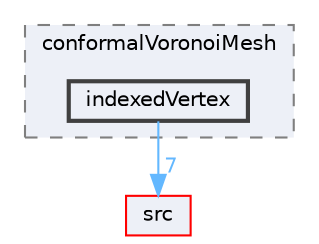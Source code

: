 digraph "applications/utilities/mesh/generation/foamyMesh/conformalVoronoiMesh/conformalVoronoiMesh/indexedVertex"
{
 // LATEX_PDF_SIZE
  bgcolor="transparent";
  edge [fontname=Helvetica,fontsize=10,labelfontname=Helvetica,labelfontsize=10];
  node [fontname=Helvetica,fontsize=10,shape=box,height=0.2,width=0.4];
  compound=true
  subgraph clusterdir_38479fab6fd543e227b5b42ac4c0dfc7 {
    graph [ bgcolor="#edf0f7", pencolor="grey50", label="conformalVoronoiMesh", fontname=Helvetica,fontsize=10 style="filled,dashed", URL="dir_38479fab6fd543e227b5b42ac4c0dfc7.html",tooltip=""]
  dir_5a469ccca99acd8bd417fdaf8ddf2553 [label="indexedVertex", fillcolor="#edf0f7", color="grey25", style="filled,bold", URL="dir_5a469ccca99acd8bd417fdaf8ddf2553.html",tooltip=""];
  }
  dir_68267d1309a1af8e8297ef4c3efbcdba [label="src", fillcolor="#edf0f7", color="red", style="filled", URL="dir_68267d1309a1af8e8297ef4c3efbcdba.html",tooltip=""];
  dir_5a469ccca99acd8bd417fdaf8ddf2553->dir_68267d1309a1af8e8297ef4c3efbcdba [headlabel="7", labeldistance=1.5 headhref="dir_001837_003729.html" href="dir_001837_003729.html" color="steelblue1" fontcolor="steelblue1"];
}
